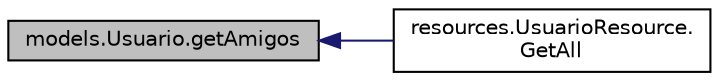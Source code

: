 digraph "models.Usuario.getAmigos"
{
  edge [fontname="Helvetica",fontsize="10",labelfontname="Helvetica",labelfontsize="10"];
  node [fontname="Helvetica",fontsize="10",shape=record];
  rankdir="LR";
  Node19 [label="models.Usuario.getAmigos",height=0.2,width=0.4,color="black", fillcolor="grey75", style="filled", fontcolor="black"];
  Node19 -> Node20 [dir="back",color="midnightblue",fontsize="10",style="solid",fontname="Helvetica"];
  Node20 [label="resources.UsuarioResource.\lGetAll",height=0.2,width=0.4,color="black", fillcolor="white", style="filled",URL="$classresources_1_1_usuario_resource.html#a921e30b0f3a658c9d32168afcb6cbf76"];
}
